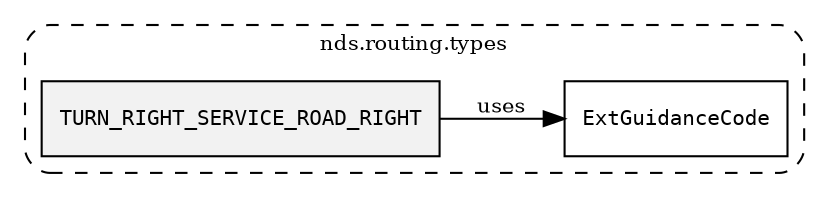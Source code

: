 /**
 * This dot file creates symbol collaboration diagram for TURN_RIGHT_SERVICE_ROAD_RIGHT.
 */
digraph ZSERIO
{
    node [shape=box, fontsize=10];
    rankdir="LR";
    fontsize=10;
    tooltip="TURN_RIGHT_SERVICE_ROAD_RIGHT collaboration diagram";

    subgraph "cluster_nds.routing.types"
    {
        style="dashed, rounded";
        label="nds.routing.types";
        tooltip="Package nds.routing.types";
        href="../../../content/packages/nds.routing.types.html#Package-nds-routing-types";
        target="_parent";

        "TURN_RIGHT_SERVICE_ROAD_RIGHT" [style="filled", fillcolor="#0000000D", target="_parent", label=<<font face="monospace"><table align="center" border="0" cellspacing="0" cellpadding="0"><tr><td href="../../../content/packages/nds.routing.types.html#Constant-TURN_RIGHT_SERVICE_ROAD_RIGHT" title="Constant defined in nds.routing.types">TURN_RIGHT_SERVICE_ROAD_RIGHT</td></tr></table></font>>];
        "ExtGuidanceCode" [target="_parent", label=<<font face="monospace"><table align="center" border="0" cellspacing="0" cellpadding="0"><tr><td href="../../../content/packages/nds.routing.types.html#Subtype-ExtGuidanceCode" title="Subtype defined in nds.routing.types">ExtGuidanceCode</td></tr></table></font>>];
    }

    "TURN_RIGHT_SERVICE_ROAD_RIGHT" -> "ExtGuidanceCode" [label="uses", fontsize=10];
}
